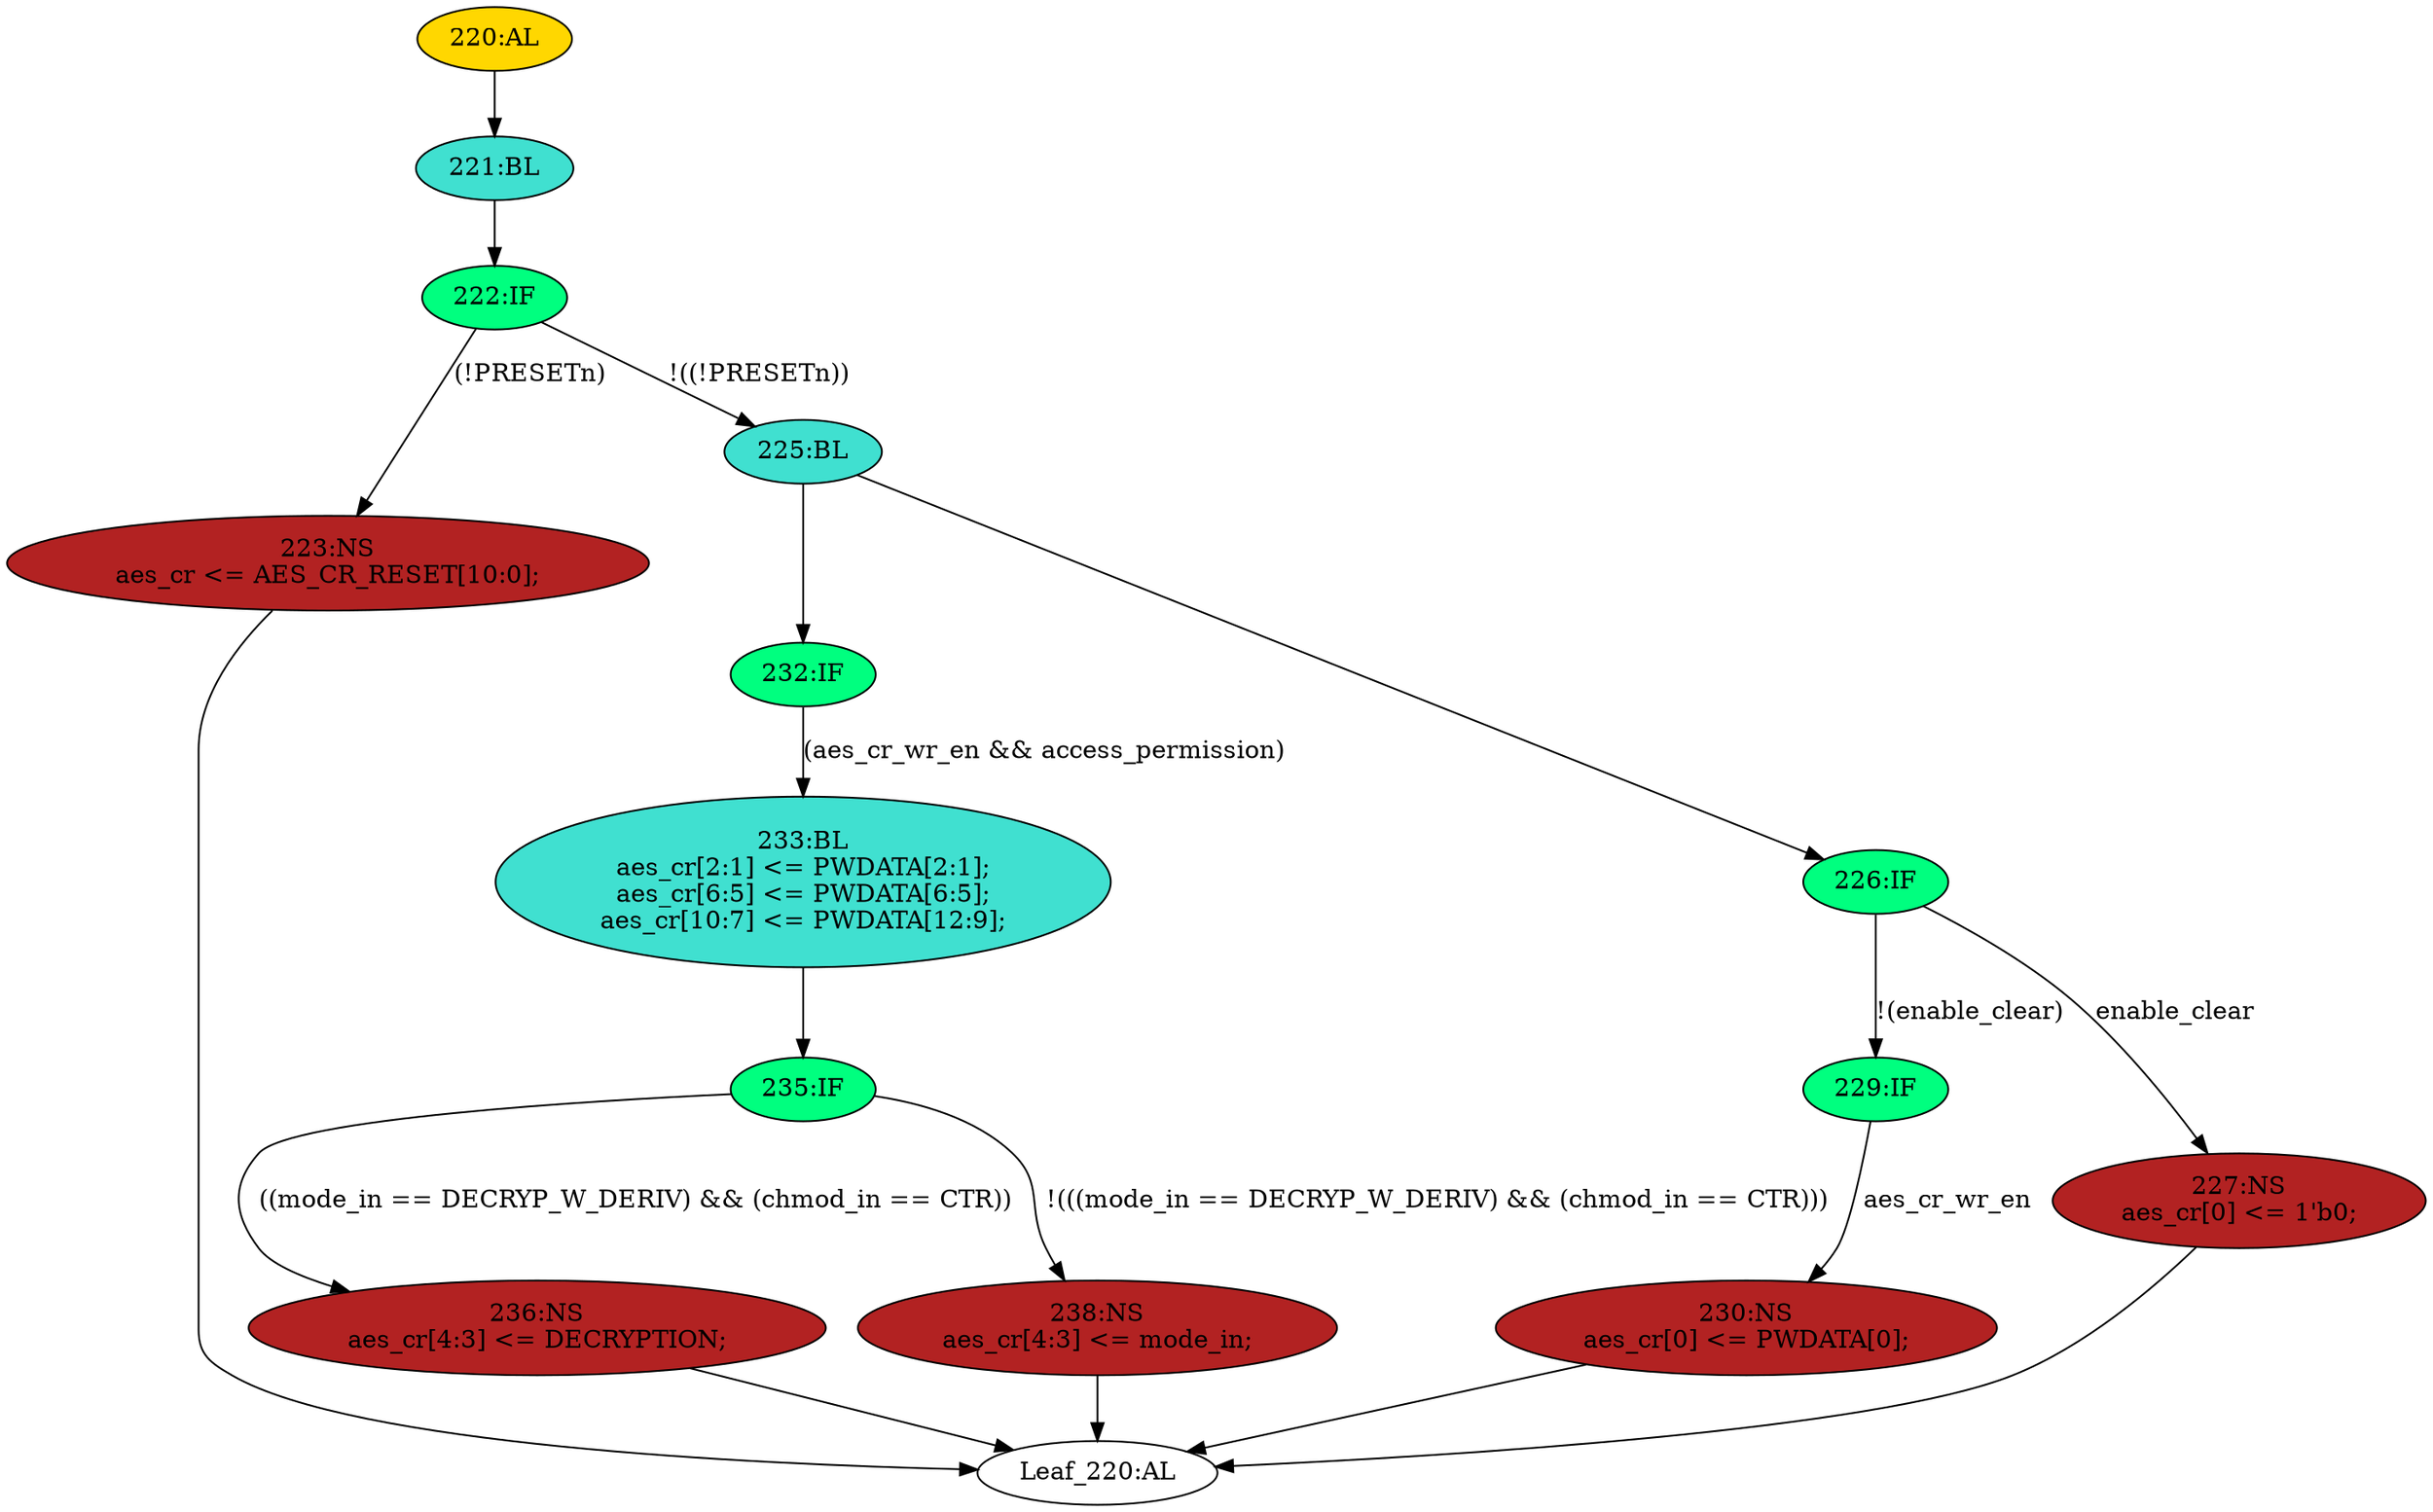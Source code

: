 strict digraph "" {
	node [label="\N"];
	"236:NS"	 [ast="<pyverilog.vparser.ast.NonblockingSubstitution object at 0x7f79abcb1110>",
		fillcolor=firebrick,
		label="236:NS
aes_cr[4:3] <= DECRYPTION;",
		statements="[<pyverilog.vparser.ast.NonblockingSubstitution object at 0x7f79abcb1110>]",
		style=filled,
		typ=NonblockingSubstitution];
	"Leaf_220:AL"	 [def_var="['aes_cr']",
		label="Leaf_220:AL"];
	"236:NS" -> "Leaf_220:AL"	 [cond="[]",
		lineno=None];
	"223:NS"	 [ast="<pyverilog.vparser.ast.NonblockingSubstitution object at 0x7f79abcb1610>",
		fillcolor=firebrick,
		label="223:NS
aes_cr <= AES_CR_RESET[10:0];",
		statements="[<pyverilog.vparser.ast.NonblockingSubstitution object at 0x7f79abcb1610>]",
		style=filled,
		typ=NonblockingSubstitution];
	"223:NS" -> "Leaf_220:AL"	 [cond="[]",
		lineno=None];
	"221:BL"	 [ast="<pyverilog.vparser.ast.Block object at 0x7f79abcb1850>",
		fillcolor=turquoise,
		label="221:BL",
		statements="[]",
		style=filled,
		typ=Block];
	"222:IF"	 [ast="<pyverilog.vparser.ast.IfStatement object at 0x7f79abcb1890>",
		fillcolor=springgreen,
		label="222:IF",
		statements="[]",
		style=filled,
		typ=IfStatement];
	"221:BL" -> "222:IF"	 [cond="[]",
		lineno=None];
	"232:IF"	 [ast="<pyverilog.vparser.ast.IfStatement object at 0x7f79abcb1f10>",
		fillcolor=springgreen,
		label="232:IF",
		statements="[]",
		style=filled,
		typ=IfStatement];
	"233:BL"	 [ast="<pyverilog.vparser.ast.Block object at 0x7f79abcb1f50>",
		fillcolor=turquoise,
		label="233:BL
aes_cr[2:1] <= PWDATA[2:1];
aes_cr[6:5] <= PWDATA[6:5];
aes_cr[10:7] <= PWDATA[12:9];",
		statements="[<pyverilog.vparser.ast.NonblockingSubstitution object at 0x7f79abcb1f90>, <pyverilog.vparser.ast.NonblockingSubstitution object \
at 0x7f79abcb86d0>, <pyverilog.vparser.ast.NonblockingSubstitution object at 0x7f79abcb8990>]",
		style=filled,
		typ=Block];
	"232:IF" -> "233:BL"	 [cond="['aes_cr_wr_en', 'access_permission']",
		label="(aes_cr_wr_en && access_permission)",
		lineno=232];
	"220:AL"	 [ast="<pyverilog.vparser.ast.Always object at 0x7f79abcb8d90>",
		clk_sens=True,
		fillcolor=gold,
		label="220:AL",
		sens="['PCLK', 'PRESETn']",
		statements="[]",
		style=filled,
		typ=Always,
		use_var="['DECRYPTION', 'CTR', 'PWDATA', 'aes_cr_wr_en', 'mode_in', 'enable_clear', 'PRESETn', 'AES_CR_RESET', 'DECRYP_W_DERIV', 'access_\
permission', 'chmod_in']"];
	"220:AL" -> "221:BL"	 [cond="[]",
		lineno=None];
	"238:NS"	 [ast="<pyverilog.vparser.ast.NonblockingSubstitution object at 0x7f79abcb82d0>",
		fillcolor=firebrick,
		label="238:NS
aes_cr[4:3] <= mode_in;",
		statements="[<pyverilog.vparser.ast.NonblockingSubstitution object at 0x7f79abcb82d0>]",
		style=filled,
		typ=NonblockingSubstitution];
	"238:NS" -> "Leaf_220:AL"	 [cond="[]",
		lineno=None];
	"235:IF"	 [ast="<pyverilog.vparser.ast.IfStatement object at 0x7f79abcb8290>",
		fillcolor=springgreen,
		label="235:IF",
		statements="[]",
		style=filled,
		typ=IfStatement];
	"233:BL" -> "235:IF"	 [cond="[]",
		lineno=None];
	"229:IF"	 [ast="<pyverilog.vparser.ast.IfStatement object at 0x7f79abcb1990>",
		fillcolor=springgreen,
		label="229:IF",
		statements="[]",
		style=filled,
		typ=IfStatement];
	"230:NS"	 [ast="<pyverilog.vparser.ast.NonblockingSubstitution object at 0x7f79abcb1a10>",
		fillcolor=firebrick,
		label="230:NS
aes_cr[0] <= PWDATA[0];",
		statements="[<pyverilog.vparser.ast.NonblockingSubstitution object at 0x7f79abcb1a10>]",
		style=filled,
		typ=NonblockingSubstitution];
	"229:IF" -> "230:NS"	 [cond="['aes_cr_wr_en']",
		label=aes_cr_wr_en,
		lineno=229];
	"226:IF"	 [ast="<pyverilog.vparser.ast.IfStatement object at 0x7f79abcb1950>",
		fillcolor=springgreen,
		label="226:IF",
		statements="[]",
		style=filled,
		typ=IfStatement];
	"226:IF" -> "229:IF"	 [cond="['enable_clear']",
		label="!(enable_clear)",
		lineno=226];
	"227:NS"	 [ast="<pyverilog.vparser.ast.NonblockingSubstitution object at 0x7f79abcb1cd0>",
		fillcolor=firebrick,
		label="227:NS
aes_cr[0] <= 1'b0;",
		statements="[<pyverilog.vparser.ast.NonblockingSubstitution object at 0x7f79abcb1cd0>]",
		style=filled,
		typ=NonblockingSubstitution];
	"226:IF" -> "227:NS"	 [cond="['enable_clear']",
		label=enable_clear,
		lineno=226];
	"225:BL"	 [ast="<pyverilog.vparser.ast.Block object at 0x7f79abcb1910>",
		fillcolor=turquoise,
		label="225:BL",
		statements="[]",
		style=filled,
		typ=Block];
	"225:BL" -> "232:IF"	 [cond="[]",
		lineno=None];
	"225:BL" -> "226:IF"	 [cond="[]",
		lineno=None];
	"227:NS" -> "Leaf_220:AL"	 [cond="[]",
		lineno=None];
	"230:NS" -> "Leaf_220:AL"	 [cond="[]",
		lineno=None];
	"222:IF" -> "223:NS"	 [cond="['PRESETn']",
		label="(!PRESETn)",
		lineno=222];
	"222:IF" -> "225:BL"	 [cond="['PRESETn']",
		label="!((!PRESETn))",
		lineno=222];
	"235:IF" -> "236:NS"	 [cond="['mode_in', 'DECRYP_W_DERIV', 'chmod_in', 'CTR']",
		label="((mode_in == DECRYP_W_DERIV) && (chmod_in == CTR))",
		lineno=235];
	"235:IF" -> "238:NS"	 [cond="['mode_in', 'DECRYP_W_DERIV', 'chmod_in', 'CTR']",
		label="!(((mode_in == DECRYP_W_DERIV) && (chmod_in == CTR)))",
		lineno=235];
}
